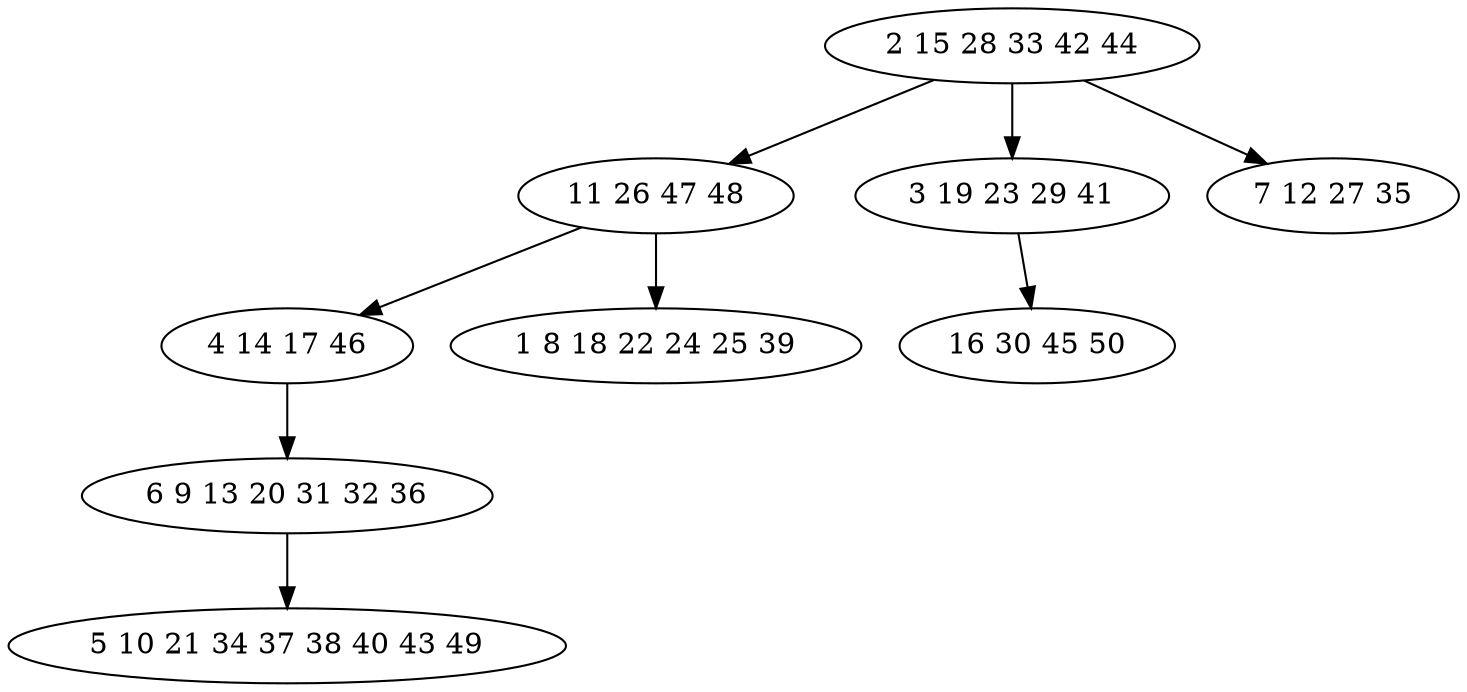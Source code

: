 digraph true_tree {
	"0" -> "1"
	"1" -> "2"
	"1" -> "3"
	"2" -> "4"
	"0" -> "5"
	"5" -> "6"
	"4" -> "7"
	"0" -> "8"
	"0" [label="2 15 28 33 42 44"];
	"1" [label="11 26 47 48"];
	"2" [label="4 14 17 46"];
	"3" [label="1 8 18 22 24 25 39"];
	"4" [label="6 9 13 20 31 32 36"];
	"5" [label="3 19 23 29 41"];
	"6" [label="16 30 45 50"];
	"7" [label="5 10 21 34 37 38 40 43 49"];
	"8" [label="7 12 27 35"];
}
